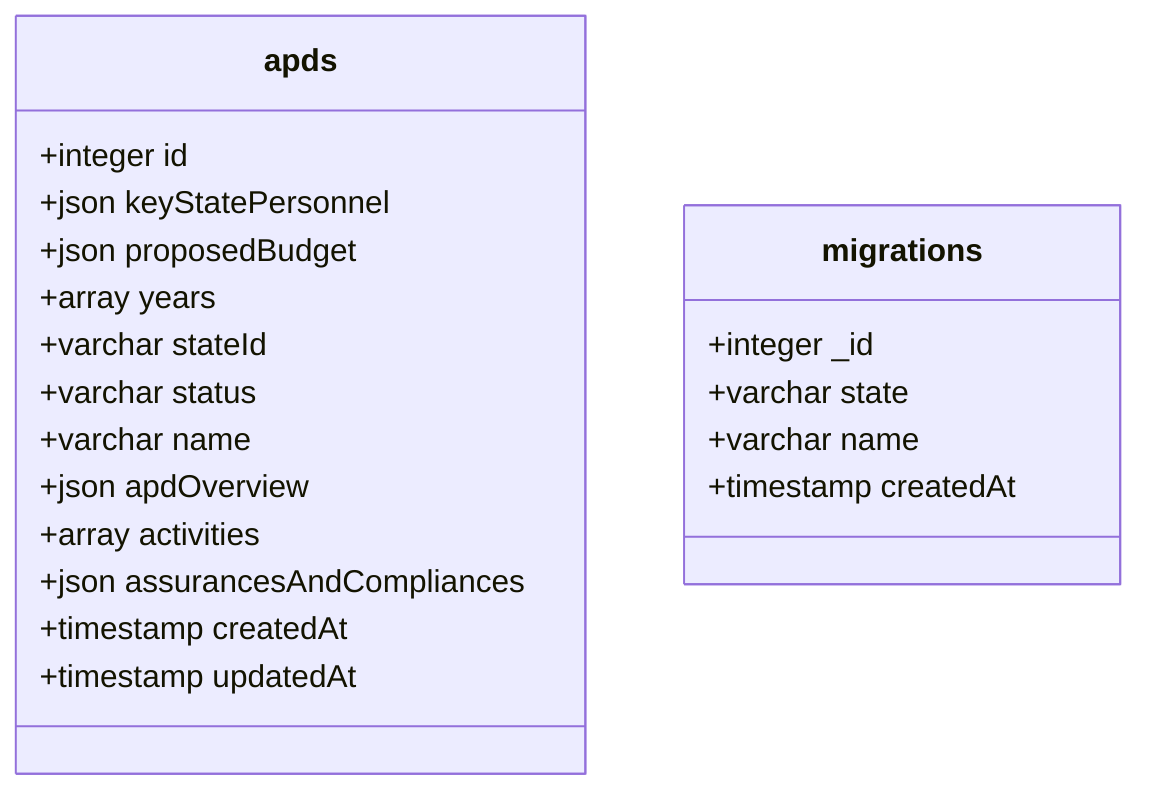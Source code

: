 classDiagram
%% @config(../.vscode/settings.json)
class apds {
  +integer id
  +json keyStatePersonnel
  +json proposedBudget
  +array years
  +varchar stateId
  +varchar status
  +varchar name
  +json apdOverview
  +array activities
  +json assurancesAndCompliances
  +timestamp createdAt
  +timestamp updatedAt
}
class migrations {
  +integer _id
  +varchar state
  +varchar name
  +timestamp createdAt
}